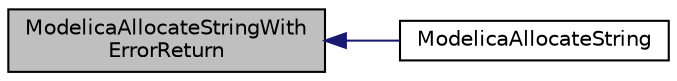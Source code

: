 digraph "ModelicaAllocateStringWithErrorReturn"
{
  edge [fontname="Helvetica",fontsize="10",labelfontname="Helvetica",labelfontsize="10"];
  node [fontname="Helvetica",fontsize="10",shape=record];
  rankdir="LR";
  Node5 [label="ModelicaAllocateStringWith\lErrorReturn",height=0.2,width=0.4,color="black", fillcolor="grey75", style="filled", fontcolor="black"];
  Node5 -> Node6 [dir="back",color="midnightblue",fontsize="10",style="solid",fontname="Helvetica"];
  Node6 [label="ModelicaAllocateString",height=0.2,width=0.4,color="black", fillcolor="white", style="filled",URL="$d1/d6f/_modelica_utilities_8c.html#aeccaa0b46edead0608a6982dddb917ec",tooltip="Allocate memory for a Modelica string which is used as return argument of an external Modelica functi..."];
}

